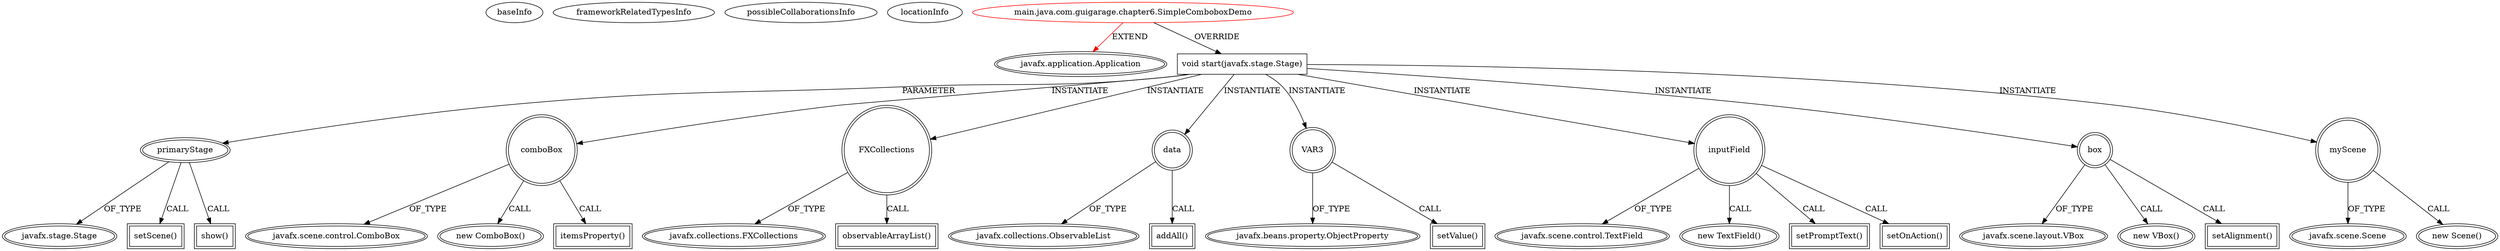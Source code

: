 digraph {
baseInfo[graphId=2886,category="extension_graph",isAnonymous=false,possibleRelation=false]
frameworkRelatedTypesInfo[0="javafx.application.Application"]
possibleCollaborationsInfo[]
locationInfo[projectName="guigarage-mastering-javafx-controls",filePath="/guigarage-mastering-javafx-controls/mastering-javafx-controls-master/src/main/java/com/guigarage/chapter6/SimpleComboboxDemo.java",contextSignature="SimpleComboboxDemo",graphId="2886"]
0[label="main.java.com.guigarage.chapter6.SimpleComboboxDemo",vertexType="ROOT_CLIENT_CLASS_DECLARATION",isFrameworkType=false,color=red]
1[label="javafx.application.Application",vertexType="FRAMEWORK_CLASS_TYPE",isFrameworkType=true,peripheries=2]
2[label="void start(javafx.stage.Stage)",vertexType="OVERRIDING_METHOD_DECLARATION",isFrameworkType=false,shape=box]
3[label="primaryStage",vertexType="PARAMETER_DECLARATION",isFrameworkType=true,peripheries=2]
4[label="javafx.stage.Stage",vertexType="FRAMEWORK_CLASS_TYPE",isFrameworkType=true,peripheries=2]
6[label="comboBox",vertexType="VARIABLE_EXPRESION",isFrameworkType=true,peripheries=2,shape=circle]
7[label="javafx.scene.control.ComboBox",vertexType="FRAMEWORK_CLASS_TYPE",isFrameworkType=true,peripheries=2]
5[label="new ComboBox()",vertexType="CONSTRUCTOR_CALL",isFrameworkType=true,peripheries=2]
8[label="FXCollections",vertexType="VARIABLE_EXPRESION",isFrameworkType=true,peripheries=2,shape=circle]
10[label="javafx.collections.FXCollections",vertexType="FRAMEWORK_CLASS_TYPE",isFrameworkType=true,peripheries=2]
9[label="observableArrayList()",vertexType="INSIDE_CALL",isFrameworkType=true,peripheries=2,shape=box]
11[label="data",vertexType="VARIABLE_EXPRESION",isFrameworkType=true,peripheries=2,shape=circle]
13[label="javafx.collections.ObservableList",vertexType="FRAMEWORK_INTERFACE_TYPE",isFrameworkType=true,peripheries=2]
12[label="addAll()",vertexType="INSIDE_CALL",isFrameworkType=true,peripheries=2,shape=box]
14[label="VAR3",vertexType="VARIABLE_EXPRESION",isFrameworkType=true,peripheries=2,shape=circle]
16[label="javafx.beans.property.ObjectProperty",vertexType="FRAMEWORK_CLASS_TYPE",isFrameworkType=true,peripheries=2]
15[label="setValue()",vertexType="INSIDE_CALL",isFrameworkType=true,peripheries=2,shape=box]
18[label="itemsProperty()",vertexType="INSIDE_CALL",isFrameworkType=true,peripheries=2,shape=box]
20[label="inputField",vertexType="VARIABLE_EXPRESION",isFrameworkType=true,peripheries=2,shape=circle]
21[label="javafx.scene.control.TextField",vertexType="FRAMEWORK_CLASS_TYPE",isFrameworkType=true,peripheries=2]
19[label="new TextField()",vertexType="CONSTRUCTOR_CALL",isFrameworkType=true,peripheries=2]
23[label="setPromptText()",vertexType="INSIDE_CALL",isFrameworkType=true,peripheries=2,shape=box]
25[label="setOnAction()",vertexType="INSIDE_CALL",isFrameworkType=true,peripheries=2,shape=box]
27[label="box",vertexType="VARIABLE_EXPRESION",isFrameworkType=true,peripheries=2,shape=circle]
28[label="javafx.scene.layout.VBox",vertexType="FRAMEWORK_CLASS_TYPE",isFrameworkType=true,peripheries=2]
26[label="new VBox()",vertexType="CONSTRUCTOR_CALL",isFrameworkType=true,peripheries=2]
30[label="setAlignment()",vertexType="INSIDE_CALL",isFrameworkType=true,peripheries=2,shape=box]
32[label="myScene",vertexType="VARIABLE_EXPRESION",isFrameworkType=true,peripheries=2,shape=circle]
33[label="javafx.scene.Scene",vertexType="FRAMEWORK_CLASS_TYPE",isFrameworkType=true,peripheries=2]
31[label="new Scene()",vertexType="CONSTRUCTOR_CALL",isFrameworkType=true,peripheries=2]
35[label="setScene()",vertexType="INSIDE_CALL",isFrameworkType=true,peripheries=2,shape=box]
37[label="show()",vertexType="INSIDE_CALL",isFrameworkType=true,peripheries=2,shape=box]
0->1[label="EXTEND",color=red]
0->2[label="OVERRIDE"]
3->4[label="OF_TYPE"]
2->3[label="PARAMETER"]
2->6[label="INSTANTIATE"]
6->7[label="OF_TYPE"]
6->5[label="CALL"]
2->8[label="INSTANTIATE"]
8->10[label="OF_TYPE"]
8->9[label="CALL"]
2->11[label="INSTANTIATE"]
11->13[label="OF_TYPE"]
11->12[label="CALL"]
2->14[label="INSTANTIATE"]
14->16[label="OF_TYPE"]
14->15[label="CALL"]
6->18[label="CALL"]
2->20[label="INSTANTIATE"]
20->21[label="OF_TYPE"]
20->19[label="CALL"]
20->23[label="CALL"]
20->25[label="CALL"]
2->27[label="INSTANTIATE"]
27->28[label="OF_TYPE"]
27->26[label="CALL"]
27->30[label="CALL"]
2->32[label="INSTANTIATE"]
32->33[label="OF_TYPE"]
32->31[label="CALL"]
3->35[label="CALL"]
3->37[label="CALL"]
}
